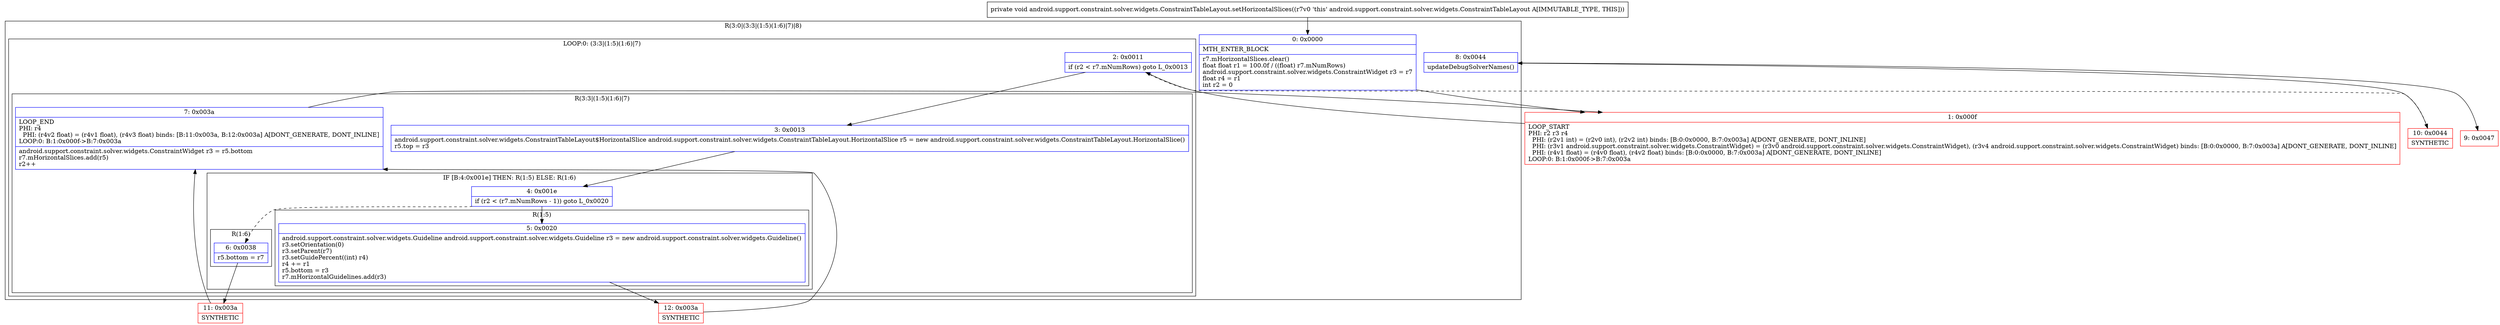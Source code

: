 digraph "CFG forandroid.support.constraint.solver.widgets.ConstraintTableLayout.setHorizontalSlices()V" {
subgraph cluster_Region_1806708418 {
label = "R(3:0|(3:3|(1:5)(1:6)|7)|8)";
node [shape=record,color=blue];
Node_0 [shape=record,label="{0\:\ 0x0000|MTH_ENTER_BLOCK\l|r7.mHorizontalSlices.clear()\lfloat float r1 = 100.0f \/ ((float) r7.mNumRows)\landroid.support.constraint.solver.widgets.ConstraintWidget r3 = r7\lfloat r4 = r1\lint r2 = 0\l}"];
subgraph cluster_LoopRegion_253541304 {
label = "LOOP:0: (3:3|(1:5)(1:6)|7)";
node [shape=record,color=blue];
Node_2 [shape=record,label="{2\:\ 0x0011|if (r2 \< r7.mNumRows) goto L_0x0013\l}"];
subgraph cluster_Region_2074862583 {
label = "R(3:3|(1:5)(1:6)|7)";
node [shape=record,color=blue];
Node_3 [shape=record,label="{3\:\ 0x0013|android.support.constraint.solver.widgets.ConstraintTableLayout$HorizontalSlice android.support.constraint.solver.widgets.ConstraintTableLayout.HorizontalSlice r5 = new android.support.constraint.solver.widgets.ConstraintTableLayout.HorizontalSlice()\lr5.top = r3\l}"];
subgraph cluster_IfRegion_1706050215 {
label = "IF [B:4:0x001e] THEN: R(1:5) ELSE: R(1:6)";
node [shape=record,color=blue];
Node_4 [shape=record,label="{4\:\ 0x001e|if (r2 \< (r7.mNumRows \- 1)) goto L_0x0020\l}"];
subgraph cluster_Region_1628983480 {
label = "R(1:5)";
node [shape=record,color=blue];
Node_5 [shape=record,label="{5\:\ 0x0020|android.support.constraint.solver.widgets.Guideline android.support.constraint.solver.widgets.Guideline r3 = new android.support.constraint.solver.widgets.Guideline()\lr3.setOrientation(0)\lr3.setParent(r7)\lr3.setGuidePercent((int) r4)\lr4 += r1\lr5.bottom = r3\lr7.mHorizontalGuidelines.add(r3)\l}"];
}
subgraph cluster_Region_1175339833 {
label = "R(1:6)";
node [shape=record,color=blue];
Node_6 [shape=record,label="{6\:\ 0x0038|r5.bottom = r7\l}"];
}
}
Node_7 [shape=record,label="{7\:\ 0x003a|LOOP_END\lPHI: r4 \l  PHI: (r4v2 float) = (r4v1 float), (r4v3 float) binds: [B:11:0x003a, B:12:0x003a] A[DONT_GENERATE, DONT_INLINE]\lLOOP:0: B:1:0x000f\-\>B:7:0x003a\l|android.support.constraint.solver.widgets.ConstraintWidget r3 = r5.bottom\lr7.mHorizontalSlices.add(r5)\lr2++\l}"];
}
}
Node_8 [shape=record,label="{8\:\ 0x0044|updateDebugSolverNames()\l}"];
}
Node_1 [shape=record,color=red,label="{1\:\ 0x000f|LOOP_START\lPHI: r2 r3 r4 \l  PHI: (r2v1 int) = (r2v0 int), (r2v2 int) binds: [B:0:0x0000, B:7:0x003a] A[DONT_GENERATE, DONT_INLINE]\l  PHI: (r3v1 android.support.constraint.solver.widgets.ConstraintWidget) = (r3v0 android.support.constraint.solver.widgets.ConstraintWidget), (r3v4 android.support.constraint.solver.widgets.ConstraintWidget) binds: [B:0:0x0000, B:7:0x003a] A[DONT_GENERATE, DONT_INLINE]\l  PHI: (r4v1 float) = (r4v0 float), (r4v2 float) binds: [B:0:0x0000, B:7:0x003a] A[DONT_GENERATE, DONT_INLINE]\lLOOP:0: B:1:0x000f\-\>B:7:0x003a\l}"];
Node_9 [shape=record,color=red,label="{9\:\ 0x0047}"];
Node_10 [shape=record,color=red,label="{10\:\ 0x0044|SYNTHETIC\l}"];
Node_11 [shape=record,color=red,label="{11\:\ 0x003a|SYNTHETIC\l}"];
Node_12 [shape=record,color=red,label="{12\:\ 0x003a|SYNTHETIC\l}"];
MethodNode[shape=record,label="{private void android.support.constraint.solver.widgets.ConstraintTableLayout.setHorizontalSlices((r7v0 'this' android.support.constraint.solver.widgets.ConstraintTableLayout A[IMMUTABLE_TYPE, THIS])) }"];
MethodNode -> Node_0;
Node_0 -> Node_1;
Node_2 -> Node_3;
Node_2 -> Node_10[style=dashed];
Node_3 -> Node_4;
Node_4 -> Node_5;
Node_4 -> Node_6[style=dashed];
Node_5 -> Node_12;
Node_6 -> Node_11;
Node_7 -> Node_1;
Node_8 -> Node_9;
Node_1 -> Node_2;
Node_10 -> Node_8;
Node_11 -> Node_7;
Node_12 -> Node_7;
}

